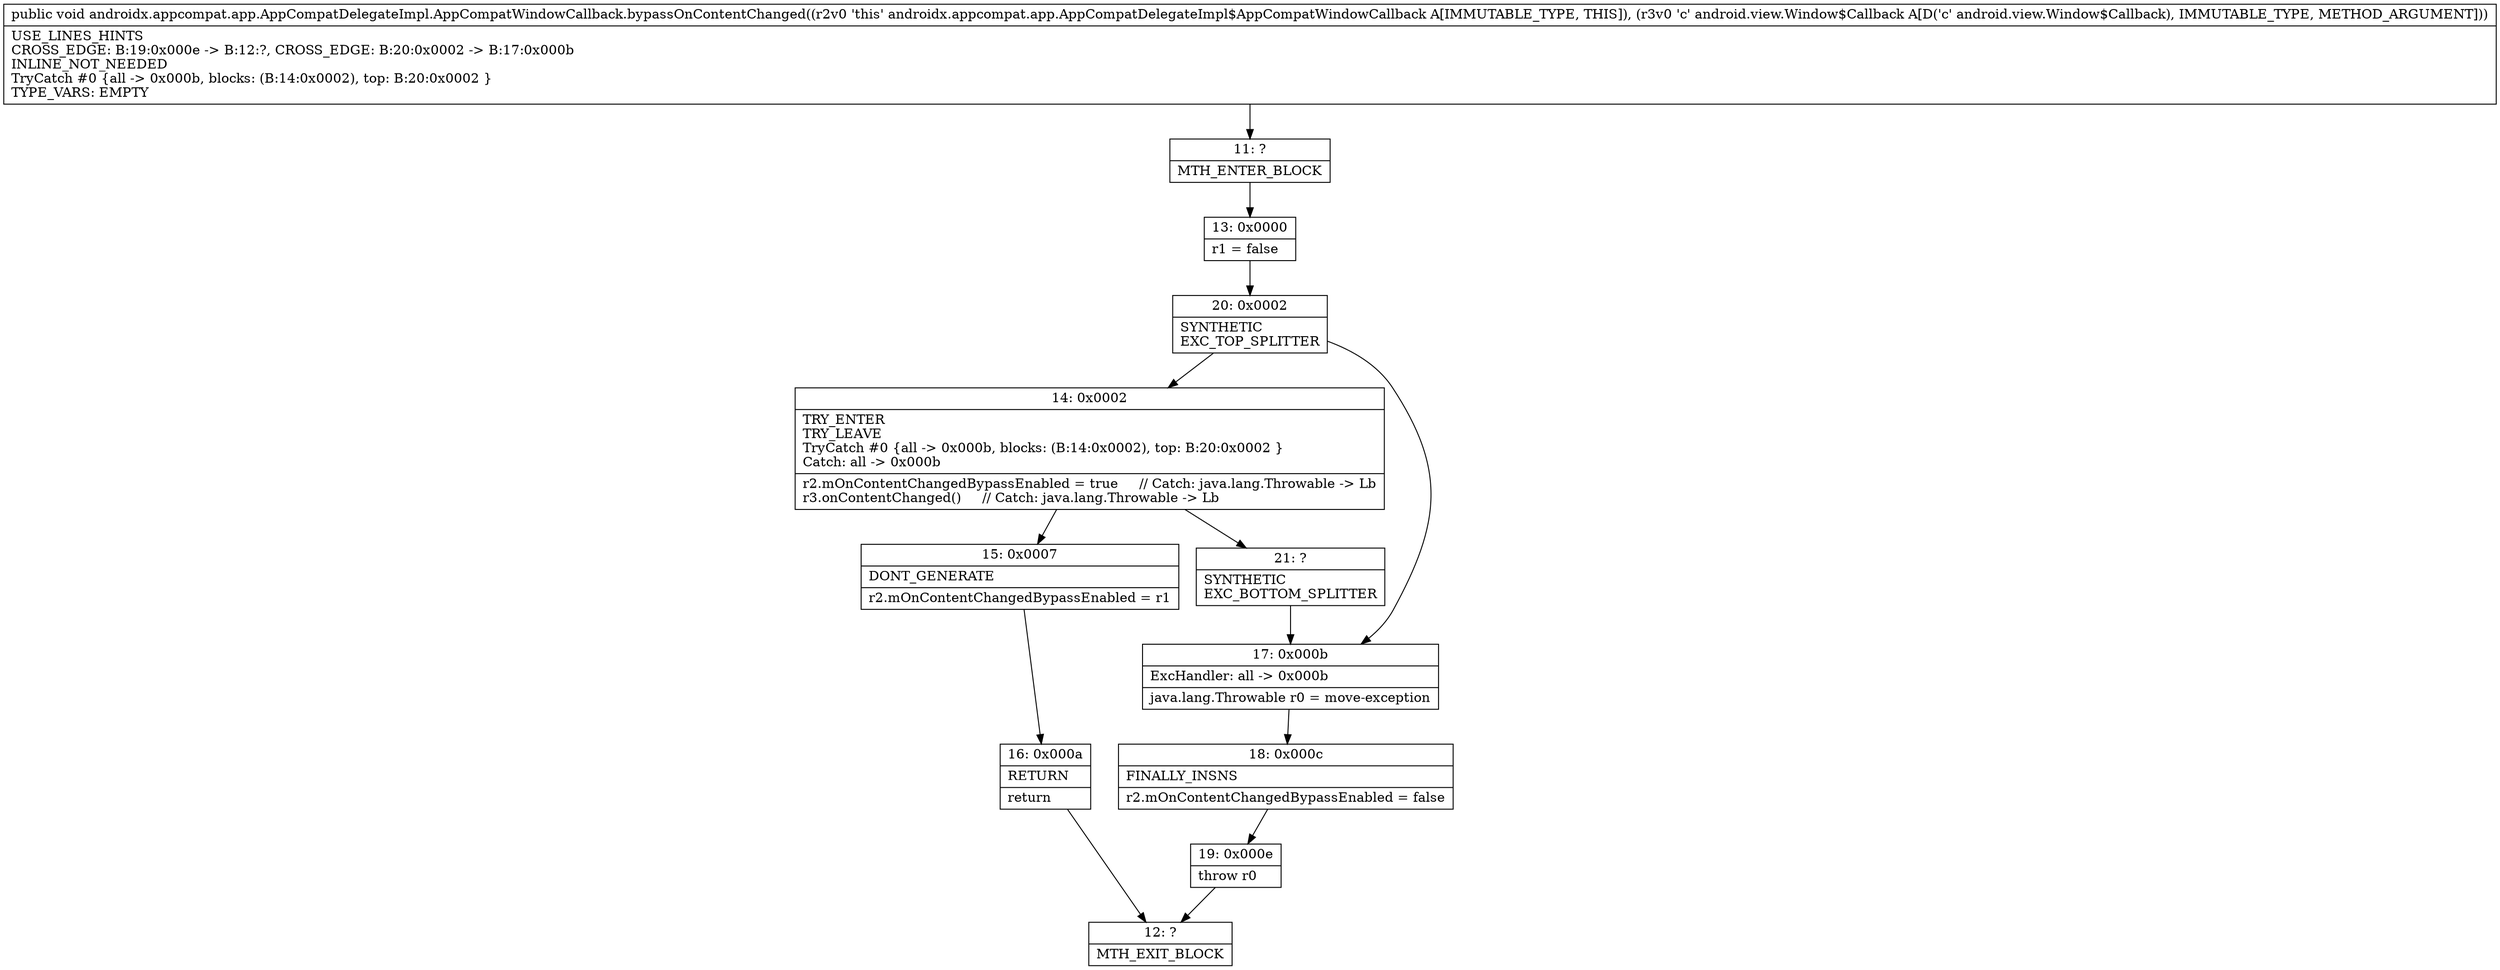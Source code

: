 digraph "CFG forandroidx.appcompat.app.AppCompatDelegateImpl.AppCompatWindowCallback.bypassOnContentChanged(Landroid\/view\/Window$Callback;)V" {
Node_11 [shape=record,label="{11\:\ ?|MTH_ENTER_BLOCK\l}"];
Node_13 [shape=record,label="{13\:\ 0x0000|r1 = false\l}"];
Node_20 [shape=record,label="{20\:\ 0x0002|SYNTHETIC\lEXC_TOP_SPLITTER\l}"];
Node_14 [shape=record,label="{14\:\ 0x0002|TRY_ENTER\lTRY_LEAVE\lTryCatch #0 \{all \-\> 0x000b, blocks: (B:14:0x0002), top: B:20:0x0002 \}\lCatch: all \-\> 0x000b\l|r2.mOnContentChangedBypassEnabled = true     \/\/ Catch: java.lang.Throwable \-\> Lb\lr3.onContentChanged()     \/\/ Catch: java.lang.Throwable \-\> Lb\l}"];
Node_15 [shape=record,label="{15\:\ 0x0007|DONT_GENERATE\l|r2.mOnContentChangedBypassEnabled = r1\l}"];
Node_16 [shape=record,label="{16\:\ 0x000a|RETURN\l|return\l}"];
Node_12 [shape=record,label="{12\:\ ?|MTH_EXIT_BLOCK\l}"];
Node_21 [shape=record,label="{21\:\ ?|SYNTHETIC\lEXC_BOTTOM_SPLITTER\l}"];
Node_17 [shape=record,label="{17\:\ 0x000b|ExcHandler: all \-\> 0x000b\l|java.lang.Throwable r0 = move\-exception\l}"];
Node_18 [shape=record,label="{18\:\ 0x000c|FINALLY_INSNS\l|r2.mOnContentChangedBypassEnabled = false\l}"];
Node_19 [shape=record,label="{19\:\ 0x000e|throw r0\l}"];
MethodNode[shape=record,label="{public void androidx.appcompat.app.AppCompatDelegateImpl.AppCompatWindowCallback.bypassOnContentChanged((r2v0 'this' androidx.appcompat.app.AppCompatDelegateImpl$AppCompatWindowCallback A[IMMUTABLE_TYPE, THIS]), (r3v0 'c' android.view.Window$Callback A[D('c' android.view.Window$Callback), IMMUTABLE_TYPE, METHOD_ARGUMENT]))  | USE_LINES_HINTS\lCROSS_EDGE: B:19:0x000e \-\> B:12:?, CROSS_EDGE: B:20:0x0002 \-\> B:17:0x000b\lINLINE_NOT_NEEDED\lTryCatch #0 \{all \-\> 0x000b, blocks: (B:14:0x0002), top: B:20:0x0002 \}\lTYPE_VARS: EMPTY\l}"];
MethodNode -> Node_11;Node_11 -> Node_13;
Node_13 -> Node_20;
Node_20 -> Node_14;
Node_20 -> Node_17;
Node_14 -> Node_15;
Node_14 -> Node_21;
Node_15 -> Node_16;
Node_16 -> Node_12;
Node_21 -> Node_17;
Node_17 -> Node_18;
Node_18 -> Node_19;
Node_19 -> Node_12;
}

